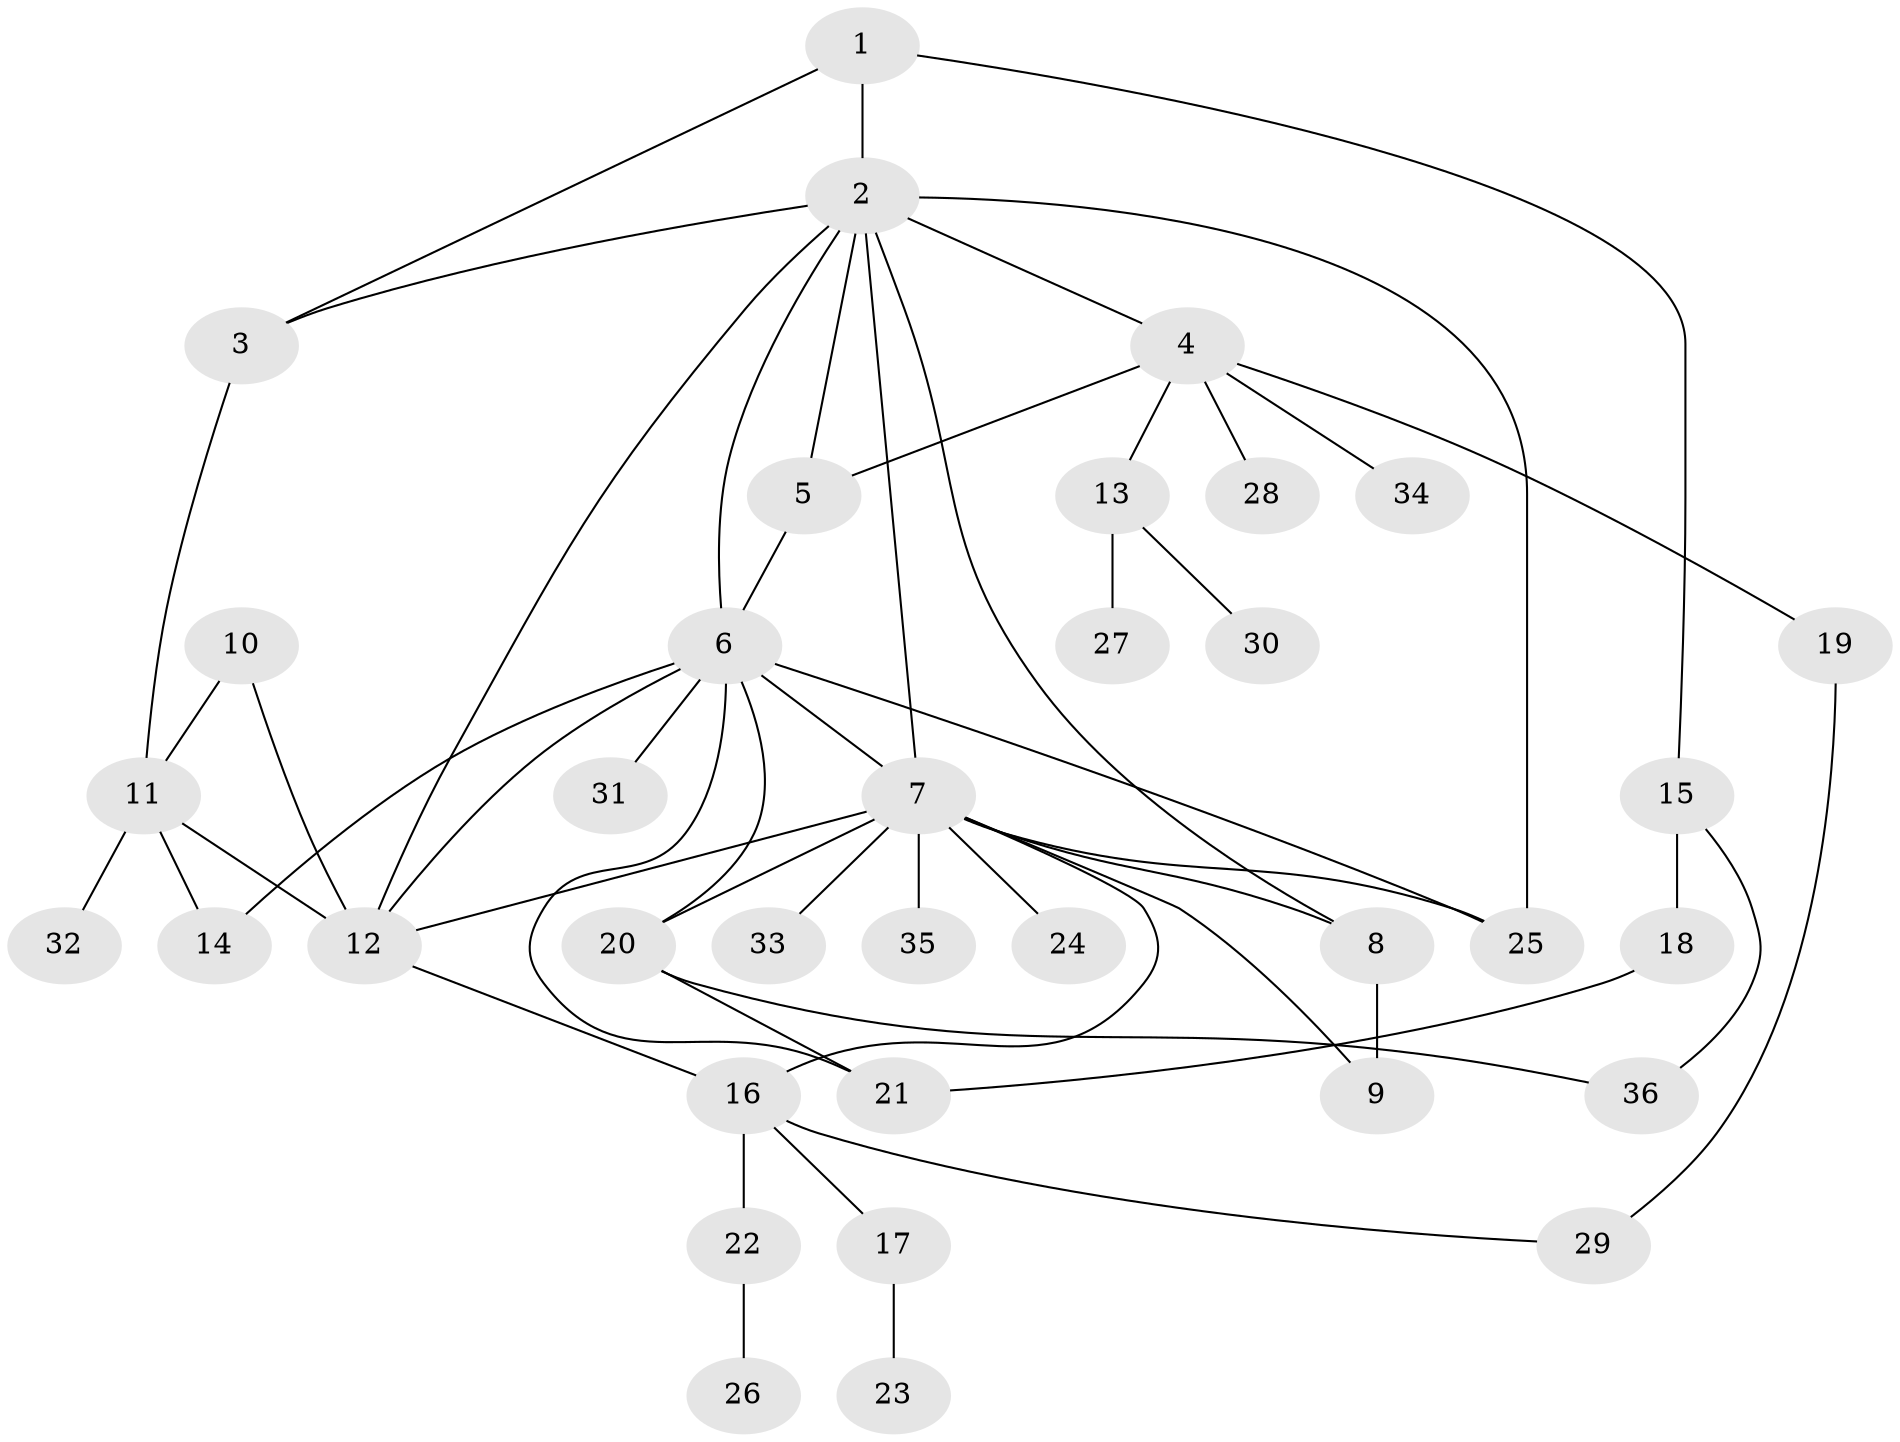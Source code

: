// original degree distribution, {4: 0.04225352112676056, 6: 0.028169014084507043, 5: 0.056338028169014086, 7: 0.028169014084507043, 3: 0.1267605633802817, 9: 0.028169014084507043, 2: 0.23943661971830985, 12: 0.014084507042253521, 1: 0.43661971830985913}
// Generated by graph-tools (version 1.1) at 2025/37/03/09/25 02:37:11]
// undirected, 36 vertices, 54 edges
graph export_dot {
graph [start="1"]
  node [color=gray90,style=filled];
  1;
  2;
  3;
  4;
  5;
  6;
  7;
  8;
  9;
  10;
  11;
  12;
  13;
  14;
  15;
  16;
  17;
  18;
  19;
  20;
  21;
  22;
  23;
  24;
  25;
  26;
  27;
  28;
  29;
  30;
  31;
  32;
  33;
  34;
  35;
  36;
  1 -- 2 [weight=1.0];
  1 -- 3 [weight=1.0];
  1 -- 15 [weight=1.0];
  2 -- 3 [weight=1.0];
  2 -- 4 [weight=1.0];
  2 -- 5 [weight=1.0];
  2 -- 6 [weight=1.0];
  2 -- 7 [weight=1.0];
  2 -- 8 [weight=1.0];
  2 -- 12 [weight=1.0];
  2 -- 25 [weight=1.0];
  3 -- 11 [weight=1.0];
  4 -- 5 [weight=1.0];
  4 -- 13 [weight=1.0];
  4 -- 19 [weight=1.0];
  4 -- 28 [weight=1.0];
  4 -- 34 [weight=1.0];
  5 -- 6 [weight=1.0];
  6 -- 7 [weight=1.0];
  6 -- 12 [weight=1.0];
  6 -- 14 [weight=1.0];
  6 -- 20 [weight=1.0];
  6 -- 21 [weight=1.0];
  6 -- 25 [weight=1.0];
  6 -- 31 [weight=1.0];
  7 -- 8 [weight=1.0];
  7 -- 9 [weight=1.0];
  7 -- 12 [weight=1.0];
  7 -- 16 [weight=1.0];
  7 -- 20 [weight=1.0];
  7 -- 24 [weight=1.0];
  7 -- 25 [weight=1.0];
  7 -- 33 [weight=1.0];
  7 -- 35 [weight=1.0];
  8 -- 9 [weight=2.0];
  10 -- 11 [weight=1.0];
  10 -- 12 [weight=1.0];
  11 -- 12 [weight=2.0];
  11 -- 14 [weight=1.0];
  11 -- 32 [weight=1.0];
  12 -- 16 [weight=1.0];
  13 -- 27 [weight=1.0];
  13 -- 30 [weight=1.0];
  15 -- 18 [weight=7.0];
  15 -- 36 [weight=1.0];
  16 -- 17 [weight=1.0];
  16 -- 22 [weight=3.0];
  16 -- 29 [weight=1.0];
  17 -- 23 [weight=1.0];
  18 -- 21 [weight=1.0];
  19 -- 29 [weight=1.0];
  20 -- 21 [weight=1.0];
  20 -- 36 [weight=1.0];
  22 -- 26 [weight=1.0];
}
